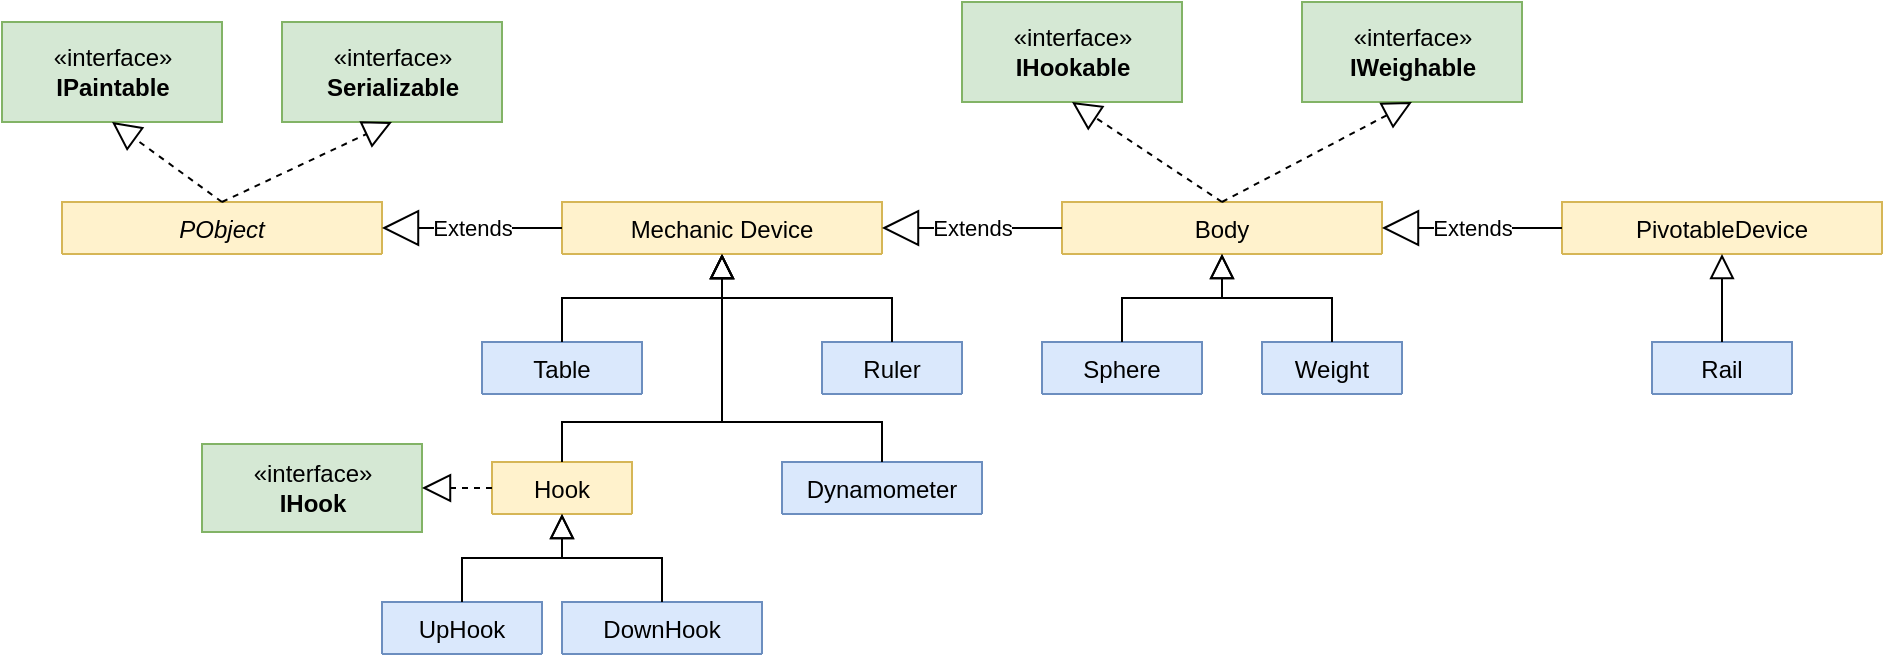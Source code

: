 <mxfile version="14.5.6" type="github">
  <diagram id="C5RBs43oDa-KdzZeNtuy" name="Page-1">
    <mxGraphModel dx="1117" dy="576" grid="1" gridSize="10" guides="1" tooltips="1" connect="1" arrows="1" fold="1" page="1" pageScale="1" pageWidth="827" pageHeight="1169" math="0" shadow="0">
      <root>
        <mxCell id="WIyWlLk6GJQsqaUBKTNV-0" />
        <mxCell id="WIyWlLk6GJQsqaUBKTNV-1" parent="WIyWlLk6GJQsqaUBKTNV-0" />
        <mxCell id="zkfFHV4jXpPFQw0GAbJ--0" value="PObject" style="swimlane;fontStyle=2;align=center;verticalAlign=top;childLayout=stackLayout;horizontal=1;startSize=26;horizontalStack=0;resizeParent=1;resizeLast=0;collapsible=1;marginBottom=0;rounded=0;shadow=0;strokeWidth=1;fillColor=#fff2cc;strokeColor=#d6b656;" parent="WIyWlLk6GJQsqaUBKTNV-1" vertex="1" collapsed="1">
          <mxGeometry x="220" y="120" width="160" height="26" as="geometry">
            <mxRectangle x="220" y="120" width="160" height="234" as="alternateBounds" />
          </mxGeometry>
        </mxCell>
        <mxCell id="zkfFHV4jXpPFQw0GAbJ--1" value="int zIndex" style="text;align=left;verticalAlign=top;spacingLeft=4;spacingRight=4;overflow=hidden;rotatable=0;points=[[0,0.5],[1,0.5]];portConstraint=eastwest;" parent="zkfFHV4jXpPFQw0GAbJ--0" vertex="1">
          <mxGeometry y="26" width="160" height="26" as="geometry" />
        </mxCell>
        <mxCell id="zkfFHV4jXpPFQw0GAbJ--2" value="PObject holder" style="text;align=left;verticalAlign=top;spacingLeft=4;spacingRight=4;overflow=hidden;rotatable=0;points=[[0,0.5],[1,0.5]];portConstraint=eastwest;rounded=0;shadow=0;html=0;" parent="zkfFHV4jXpPFQw0GAbJ--0" vertex="1">
          <mxGeometry y="52" width="160" height="26" as="geometry" />
        </mxCell>
        <mxCell id="zkfFHV4jXpPFQw0GAbJ--3" value="ArrayList&lt;PObject&gt; inside" style="text;align=left;verticalAlign=top;spacingLeft=4;spacingRight=4;overflow=hidden;rotatable=0;points=[[0,0.5],[1,0.5]];portConstraint=eastwest;rounded=0;shadow=0;html=0;" parent="zkfFHV4jXpPFQw0GAbJ--0" vertex="1">
          <mxGeometry y="78" width="160" height="26" as="geometry" />
        </mxCell>
        <mxCell id="zkfFHV4jXpPFQw0GAbJ--5" value="Point pos" style="text;align=left;verticalAlign=top;spacingLeft=4;spacingRight=4;overflow=hidden;rotatable=0;points=[[0,0.5],[1,0.5]];portConstraint=eastwest;" parent="zkfFHV4jXpPFQw0GAbJ--0" vertex="1">
          <mxGeometry y="104" width="160" height="26" as="geometry" />
        </mxCell>
        <mxCell id="joIwmh0L8QfDo_9QI74g-3" value="Dimension size" style="text;align=left;verticalAlign=top;spacingLeft=4;spacingRight=4;overflow=hidden;rotatable=0;points=[[0,0.5],[1,0.5]];portConstraint=eastwest;rounded=0;shadow=0;html=0;" vertex="1" parent="zkfFHV4jXpPFQw0GAbJ--0">
          <mxGeometry y="130" width="160" height="26" as="geometry" />
        </mxCell>
        <mxCell id="joIwmh0L8QfDo_9QI74g-4" value="boolean movable" style="text;align=left;verticalAlign=top;spacingLeft=4;spacingRight=4;overflow=hidden;rotatable=0;points=[[0,0.5],[1,0.5]];portConstraint=eastwest;rounded=0;shadow=0;html=0;" vertex="1" parent="zkfFHV4jXpPFQw0GAbJ--0">
          <mxGeometry y="156" width="160" height="26" as="geometry" />
        </mxCell>
        <mxCell id="joIwmh0L8QfDo_9QI74g-5" value="Paint p" style="text;align=left;verticalAlign=top;spacingLeft=4;spacingRight=4;overflow=hidden;rotatable=0;points=[[0,0.5],[1,0.5]];portConstraint=eastwest;rounded=0;shadow=0;html=0;" vertex="1" parent="zkfFHV4jXpPFQw0GAbJ--0">
          <mxGeometry y="182" width="160" height="26" as="geometry" />
        </mxCell>
        <mxCell id="joIwmh0L8QfDo_9QI74g-6" value="String info" style="text;align=left;verticalAlign=top;spacingLeft=4;spacingRight=4;overflow=hidden;rotatable=0;points=[[0,0.5],[1,0.5]];portConstraint=eastwest;rounded=0;shadow=0;html=0;" vertex="1" parent="zkfFHV4jXpPFQw0GAbJ--0">
          <mxGeometry y="208" width="160" height="26" as="geometry" />
        </mxCell>
        <mxCell id="zkfFHV4jXpPFQw0GAbJ--6" value="Dynamometer" style="swimlane;fontStyle=0;align=center;verticalAlign=top;childLayout=stackLayout;horizontal=1;startSize=26;horizontalStack=0;resizeParent=1;resizeLast=0;collapsible=1;marginBottom=0;rounded=0;shadow=0;strokeWidth=1;fillColor=#dae8fc;strokeColor=#6c8ebf;" parent="WIyWlLk6GJQsqaUBKTNV-1" vertex="1" collapsed="1">
          <mxGeometry x="580" y="250" width="100" height="26" as="geometry">
            <mxRectangle x="254" y="250" width="160" height="40" as="alternateBounds" />
          </mxGeometry>
        </mxCell>
        <mxCell id="zkfFHV4jXpPFQw0GAbJ--12" value="" style="endArrow=block;endSize=10;endFill=0;shadow=0;strokeWidth=1;rounded=0;edgeStyle=elbowEdgeStyle;elbow=vertical;entryX=0.5;entryY=1;entryDx=0;entryDy=0;exitX=0.5;exitY=0;exitDx=0;exitDy=0;" parent="WIyWlLk6GJQsqaUBKTNV-1" source="zkfFHV4jXpPFQw0GAbJ--6" target="zkfFHV4jXpPFQw0GAbJ--17" edge="1">
          <mxGeometry width="160" relative="1" as="geometry">
            <mxPoint x="200" y="203" as="sourcePoint" />
            <mxPoint x="200" y="203" as="targetPoint" />
            <Array as="points">
              <mxPoint x="640" y="230" />
              <mxPoint x="425" y="230" />
              <mxPoint x="530" y="240" />
            </Array>
          </mxGeometry>
        </mxCell>
        <mxCell id="zkfFHV4jXpPFQw0GAbJ--13" value="Table" style="swimlane;fontStyle=0;align=center;verticalAlign=top;childLayout=stackLayout;horizontal=1;startSize=26;horizontalStack=0;resizeParent=1;resizeLast=0;collapsible=1;marginBottom=0;rounded=0;shadow=0;strokeWidth=1;fillColor=#dae8fc;strokeColor=#6c8ebf;" parent="WIyWlLk6GJQsqaUBKTNV-1" vertex="1" collapsed="1">
          <mxGeometry x="430" y="190" width="80" height="26" as="geometry">
            <mxRectangle x="640" y="250" width="160" height="70" as="alternateBounds" />
          </mxGeometry>
        </mxCell>
        <mxCell id="zkfFHV4jXpPFQw0GAbJ--16" value="" style="endArrow=block;endSize=10;endFill=0;shadow=0;strokeWidth=1;rounded=0;edgeStyle=elbowEdgeStyle;elbow=vertical;entryX=0.5;entryY=1;entryDx=0;entryDy=0;" parent="WIyWlLk6GJQsqaUBKTNV-1" source="zkfFHV4jXpPFQw0GAbJ--13" target="zkfFHV4jXpPFQw0GAbJ--17" edge="1">
          <mxGeometry width="160" relative="1" as="geometry">
            <mxPoint x="210" y="373" as="sourcePoint" />
            <mxPoint x="310" y="271" as="targetPoint" />
          </mxGeometry>
        </mxCell>
        <mxCell id="zkfFHV4jXpPFQw0GAbJ--17" value="Mechanic Device" style="swimlane;fontStyle=0;align=center;verticalAlign=top;childLayout=stackLayout;horizontal=1;startSize=26;horizontalStack=0;resizeParent=1;resizeLast=0;collapsible=1;marginBottom=0;rounded=0;shadow=0;strokeWidth=1;fillColor=#fff2cc;strokeColor=#d6b656;" parent="WIyWlLk6GJQsqaUBKTNV-1" vertex="1" collapsed="1">
          <mxGeometry x="470" y="120" width="160" height="26" as="geometry">
            <mxRectangle x="440" y="120" width="150" height="234" as="alternateBounds" />
          </mxGeometry>
        </mxCell>
        <mxCell id="joIwmh0L8QfDo_9QI74g-16" value="boolean lockable" style="text;align=left;verticalAlign=top;spacingLeft=4;spacingRight=4;overflow=hidden;rotatable=0;points=[[0,0.5],[1,0.5]];portConstraint=eastwest;" vertex="1" parent="zkfFHV4jXpPFQw0GAbJ--17">
          <mxGeometry y="26" width="160" height="26" as="geometry" />
        </mxCell>
        <mxCell id="joIwmh0L8QfDo_9QI74g-17" value="boolean hasHook" style="text;align=left;verticalAlign=top;spacingLeft=4;spacingRight=4;overflow=hidden;rotatable=0;points=[[0,0.5],[1,0.5]];portConstraint=eastwest;rounded=0;shadow=0;html=0;" vertex="1" parent="zkfFHV4jXpPFQw0GAbJ--17">
          <mxGeometry y="52" width="160" height="26" as="geometry" />
        </mxCell>
        <mxCell id="joIwmh0L8QfDo_9QI74g-22" value="boolean isFree" style="text;align=left;verticalAlign=top;spacingLeft=4;spacingRight=4;overflow=hidden;rotatable=0;points=[[0,0.5],[1,0.5]];portConstraint=eastwest;rounded=0;shadow=0;html=0;" vertex="1" parent="zkfFHV4jXpPFQw0GAbJ--17">
          <mxGeometry y="78" width="160" height="26" as="geometry" />
        </mxCell>
        <mxCell id="joIwmh0L8QfDo_9QI74g-21" value="int xLocked,yLocked" style="text;align=left;verticalAlign=top;spacingLeft=4;spacingRight=4;overflow=hidden;rotatable=0;points=[[0,0.5],[1,0.5]];portConstraint=eastwest;rounded=0;shadow=0;html=0;" vertex="1" parent="zkfFHV4jXpPFQw0GAbJ--17">
          <mxGeometry y="104" width="160" height="26" as="geometry" />
        </mxCell>
        <mxCell id="joIwmh0L8QfDo_9QI74g-20" value="x0, y0" style="text;align=left;verticalAlign=top;spacingLeft=4;spacingRight=4;overflow=hidden;rotatable=0;points=[[0,0.5],[1,0.5]];portConstraint=eastwest;rounded=0;shadow=0;html=0;" vertex="1" parent="zkfFHV4jXpPFQw0GAbJ--17">
          <mxGeometry y="130" width="160" height="26" as="geometry" />
        </mxCell>
        <mxCell id="joIwmh0L8QfDo_9QI74g-19" value="MechanicDevice holder" style="text;align=left;verticalAlign=top;spacingLeft=4;spacingRight=4;overflow=hidden;rotatable=0;points=[[0,0.5],[1,0.5]];portConstraint=eastwest;" vertex="1" parent="zkfFHV4jXpPFQw0GAbJ--17">
          <mxGeometry y="156" width="160" height="26" as="geometry" />
        </mxCell>
        <mxCell id="joIwmh0L8QfDo_9QI74g-18" value="Hook hook" style="text;align=left;verticalAlign=top;spacingLeft=4;spacingRight=4;overflow=hidden;rotatable=0;points=[[0,0.5],[1,0.5]];portConstraint=eastwest;rounded=0;shadow=0;html=0;" vertex="1" parent="zkfFHV4jXpPFQw0GAbJ--17">
          <mxGeometry y="182" width="160" height="26" as="geometry" />
        </mxCell>
        <mxCell id="joIwmh0L8QfDo_9QI74g-30" value="Point center" style="text;align=left;verticalAlign=top;spacingLeft=4;spacingRight=4;overflow=hidden;rotatable=0;points=[[0,0.5],[1,0.5]];portConstraint=eastwest;rounded=0;shadow=0;html=0;" vertex="1" parent="zkfFHV4jXpPFQw0GAbJ--17">
          <mxGeometry y="208" width="160" height="26" as="geometry" />
        </mxCell>
        <mxCell id="joIwmh0L8QfDo_9QI74g-32" value="Body" style="swimlane;fontStyle=0;align=center;verticalAlign=top;childLayout=stackLayout;horizontal=1;startSize=26;horizontalStack=0;resizeParent=1;resizeLast=0;collapsible=1;marginBottom=0;rounded=0;shadow=0;strokeWidth=1;fillColor=#fff2cc;strokeColor=#d6b656;" vertex="1" collapsed="1" parent="WIyWlLk6GJQsqaUBKTNV-1">
          <mxGeometry x="720" y="120" width="160" height="26" as="geometry">
            <mxRectangle x="720" y="120" width="200" height="210" as="alternateBounds" />
          </mxGeometry>
        </mxCell>
        <mxCell id="joIwmh0L8QfDo_9QI74g-34" value="double mass" style="text;align=left;verticalAlign=top;spacingLeft=4;spacingRight=4;overflow=hidden;rotatable=0;points=[[0,0.5],[1,0.5]];portConstraint=eastwest;rounded=0;shadow=0;html=0;" vertex="1" parent="joIwmh0L8QfDo_9QI74g-32">
          <mxGeometry y="26" width="160" height="26" as="geometry" />
        </mxCell>
        <mxCell id="joIwmh0L8QfDo_9QI74g-35" value="double weight" style="text;align=left;verticalAlign=top;spacingLeft=4;spacingRight=4;overflow=hidden;rotatable=0;points=[[0,0.5],[1,0.5]];portConstraint=eastwest;rounded=0;shadow=0;html=0;" vertex="1" parent="joIwmh0L8QfDo_9QI74g-32">
          <mxGeometry y="52" width="160" height="26" as="geometry" />
        </mxCell>
        <mxCell id="joIwmh0L8QfDo_9QI74g-36" value="double volume" style="text;align=left;verticalAlign=top;spacingLeft=4;spacingRight=4;overflow=hidden;rotatable=0;points=[[0,0.5],[1,0.5]];portConstraint=eastwest;rounded=0;shadow=0;html=0;" vertex="1" parent="joIwmh0L8QfDo_9QI74g-32">
          <mxGeometry y="78" width="160" height="26" as="geometry" />
        </mxCell>
        <mxCell id="joIwmh0L8QfDo_9QI74g-37" value="double density" style="text;align=left;verticalAlign=top;spacingLeft=4;spacingRight=4;overflow=hidden;rotatable=0;points=[[0,0.5],[1,0.5]];portConstraint=eastwest;rounded=0;shadow=0;html=0;" vertex="1" parent="joIwmh0L8QfDo_9QI74g-32">
          <mxGeometry y="104" width="160" height="26" as="geometry" />
        </mxCell>
        <mxCell id="joIwmh0L8QfDo_9QI74g-38" value="boolean isWeighable" style="text;align=left;verticalAlign=top;spacingLeft=4;spacingRight=4;overflow=hidden;rotatable=0;points=[[0,0.5],[1,0.5]];portConstraint=eastwest;" vertex="1" parent="joIwmh0L8QfDo_9QI74g-32">
          <mxGeometry y="130" width="160" height="26" as="geometry" />
        </mxCell>
        <mxCell id="joIwmh0L8QfDo_9QI74g-39" value="int label" style="text;align=left;verticalAlign=top;spacingLeft=4;spacingRight=4;overflow=hidden;rotatable=0;points=[[0,0.5],[1,0.5]];portConstraint=eastwest;rounded=0;shadow=0;html=0;" vertex="1" parent="joIwmh0L8QfDo_9QI74g-32">
          <mxGeometry y="156" width="160" height="26" as="geometry" />
        </mxCell>
        <mxCell id="joIwmh0L8QfDo_9QI74g-40" value="int indexWeight" style="text;align=left;verticalAlign=top;spacingLeft=4;spacingRight=4;overflow=hidden;rotatable=0;points=[[0,0.5],[1,0.5]];portConstraint=eastwest;rounded=0;shadow=0;html=0;" vertex="1" parent="joIwmh0L8QfDo_9QI74g-32">
          <mxGeometry y="182" width="160" height="26" as="geometry" />
        </mxCell>
        <mxCell id="joIwmh0L8QfDo_9QI74g-43" value="Extends" style="endArrow=block;endSize=16;endFill=0;html=1;exitX=0;exitY=0.5;exitDx=0;exitDy=0;entryX=1;entryY=0.5;entryDx=0;entryDy=0;" edge="1" parent="WIyWlLk6GJQsqaUBKTNV-1" source="zkfFHV4jXpPFQw0GAbJ--17" target="zkfFHV4jXpPFQw0GAbJ--0">
          <mxGeometry width="160" relative="1" as="geometry">
            <mxPoint x="430" y="330" as="sourcePoint" />
            <mxPoint x="590" y="330" as="targetPoint" />
          </mxGeometry>
        </mxCell>
        <mxCell id="joIwmh0L8QfDo_9QI74g-44" value="Extends" style="endArrow=block;endSize=16;endFill=0;html=1;entryX=1;entryY=0.5;entryDx=0;entryDy=0;exitX=0;exitY=0.5;exitDx=0;exitDy=0;" edge="1" parent="WIyWlLk6GJQsqaUBKTNV-1" source="joIwmh0L8QfDo_9QI74g-32" target="zkfFHV4jXpPFQw0GAbJ--17">
          <mxGeometry width="160" relative="1" as="geometry">
            <mxPoint x="690" y="110" as="sourcePoint" />
            <mxPoint x="630" y="132.5" as="targetPoint" />
          </mxGeometry>
        </mxCell>
        <mxCell id="joIwmh0L8QfDo_9QI74g-45" value="«interface»&lt;br&gt;&lt;b&gt;IPaintable&lt;/b&gt;" style="html=1;fillColor=#d5e8d4;strokeColor=#82b366;" vertex="1" parent="WIyWlLk6GJQsqaUBKTNV-1">
          <mxGeometry x="190" y="30" width="110" height="50" as="geometry" />
        </mxCell>
        <mxCell id="joIwmh0L8QfDo_9QI74g-46" value="«interface»&lt;br&gt;&lt;b&gt;Serializable&lt;/b&gt;" style="html=1;fillColor=#d5e8d4;strokeColor=#82b366;" vertex="1" parent="WIyWlLk6GJQsqaUBKTNV-1">
          <mxGeometry x="330" y="30" width="110" height="50" as="geometry" />
        </mxCell>
        <mxCell id="joIwmh0L8QfDo_9QI74g-47" value="«interface»&lt;br&gt;&lt;b&gt;IHookable&lt;/b&gt;" style="html=1;fillColor=#d5e8d4;strokeColor=#82b366;" vertex="1" parent="WIyWlLk6GJQsqaUBKTNV-1">
          <mxGeometry x="670" y="20" width="110" height="50" as="geometry" />
        </mxCell>
        <mxCell id="joIwmh0L8QfDo_9QI74g-48" value="«interface»&lt;br&gt;&lt;b&gt;IWeighable&lt;/b&gt;" style="html=1;fillColor=#d5e8d4;strokeColor=#82b366;" vertex="1" parent="WIyWlLk6GJQsqaUBKTNV-1">
          <mxGeometry x="840" y="20" width="110" height="50" as="geometry" />
        </mxCell>
        <mxCell id="joIwmh0L8QfDo_9QI74g-49" value="" style="endArrow=block;dashed=1;endFill=0;endSize=12;html=1;exitX=0.5;exitY=0;exitDx=0;exitDy=0;entryX=0.5;entryY=1;entryDx=0;entryDy=0;" edge="1" parent="WIyWlLk6GJQsqaUBKTNV-1" source="zkfFHV4jXpPFQw0GAbJ--0" target="joIwmh0L8QfDo_9QI74g-45">
          <mxGeometry width="160" relative="1" as="geometry">
            <mxPoint x="540" y="210" as="sourcePoint" />
            <mxPoint x="700" y="210" as="targetPoint" />
          </mxGeometry>
        </mxCell>
        <mxCell id="joIwmh0L8QfDo_9QI74g-50" value="" style="endArrow=block;dashed=1;endFill=0;endSize=12;html=1;exitX=0.5;exitY=0;exitDx=0;exitDy=0;entryX=0.5;entryY=1;entryDx=0;entryDy=0;" edge="1" parent="WIyWlLk6GJQsqaUBKTNV-1" source="zkfFHV4jXpPFQw0GAbJ--0" target="joIwmh0L8QfDo_9QI74g-46">
          <mxGeometry width="160" relative="1" as="geometry">
            <mxPoint x="310" y="130" as="sourcePoint" />
            <mxPoint x="255" y="90" as="targetPoint" />
          </mxGeometry>
        </mxCell>
        <mxCell id="joIwmh0L8QfDo_9QI74g-51" value="" style="endArrow=block;dashed=1;endFill=0;endSize=12;html=1;exitX=0.5;exitY=0;exitDx=0;exitDy=0;entryX=0.5;entryY=1;entryDx=0;entryDy=0;" edge="1" parent="WIyWlLk6GJQsqaUBKTNV-1" source="joIwmh0L8QfDo_9QI74g-32" target="joIwmh0L8QfDo_9QI74g-47">
          <mxGeometry width="160" relative="1" as="geometry">
            <mxPoint x="310" y="130" as="sourcePoint" />
            <mxPoint x="395" y="90" as="targetPoint" />
          </mxGeometry>
        </mxCell>
        <mxCell id="joIwmh0L8QfDo_9QI74g-52" value="" style="endArrow=block;dashed=1;endFill=0;endSize=12;html=1;exitX=0.5;exitY=0;exitDx=0;exitDy=0;entryX=0.5;entryY=1;entryDx=0;entryDy=0;" edge="1" parent="WIyWlLk6GJQsqaUBKTNV-1" source="joIwmh0L8QfDo_9QI74g-32" target="joIwmh0L8QfDo_9QI74g-48">
          <mxGeometry width="160" relative="1" as="geometry">
            <mxPoint x="810" y="130" as="sourcePoint" />
            <mxPoint x="735" y="80" as="targetPoint" />
          </mxGeometry>
        </mxCell>
        <mxCell id="joIwmh0L8QfDo_9QI74g-53" value="PivotableDevice" style="swimlane;fontStyle=0;align=center;verticalAlign=top;childLayout=stackLayout;horizontal=1;startSize=26;horizontalStack=0;resizeParent=1;resizeLast=0;collapsible=1;marginBottom=0;rounded=0;shadow=0;strokeWidth=1;fillColor=#fff2cc;strokeColor=#d6b656;" vertex="1" collapsed="1" parent="WIyWlLk6GJQsqaUBKTNV-1">
          <mxGeometry x="970" y="120" width="160" height="26" as="geometry">
            <mxRectangle x="970" y="120" width="200" height="164" as="alternateBounds" />
          </mxGeometry>
        </mxCell>
        <mxCell id="joIwmh0L8QfDo_9QI74g-54" value="Point point1" style="text;align=left;verticalAlign=top;spacingLeft=4;spacingRight=4;overflow=hidden;rotatable=0;points=[[0,0.5],[1,0.5]];portConstraint=eastwest;rounded=0;shadow=0;html=0;" vertex="1" parent="joIwmh0L8QfDo_9QI74g-53">
          <mxGeometry y="26" width="160" height="26" as="geometry" />
        </mxCell>
        <mxCell id="joIwmh0L8QfDo_9QI74g-71" value="Point point2" style="text;align=left;verticalAlign=top;spacingLeft=4;spacingRight=4;overflow=hidden;rotatable=0;points=[[0,0.5],[1,0.5]];portConstraint=eastwest;rounded=0;shadow=0;html=0;" vertex="1" parent="joIwmh0L8QfDo_9QI74g-53">
          <mxGeometry y="52" width="160" height="26" as="geometry" />
        </mxCell>
        <mxCell id="joIwmh0L8QfDo_9QI74g-72" value="Point point3" style="text;align=left;verticalAlign=top;spacingLeft=4;spacingRight=4;overflow=hidden;rotatable=0;points=[[0,0.5],[1,0.5]];portConstraint=eastwest;rounded=0;shadow=0;html=0;" vertex="1" parent="joIwmh0L8QfDo_9QI74g-53">
          <mxGeometry y="78" width="160" height="26" as="geometry" />
        </mxCell>
        <mxCell id="joIwmh0L8QfDo_9QI74g-73" value="Point O" style="text;align=left;verticalAlign=top;spacingLeft=4;spacingRight=4;overflow=hidden;rotatable=0;points=[[0,0.5],[1,0.5]];portConstraint=eastwest;rounded=0;shadow=0;html=0;" vertex="1" parent="joIwmh0L8QfDo_9QI74g-53">
          <mxGeometry y="104" width="160" height="30" as="geometry" />
        </mxCell>
        <mxCell id="joIwmh0L8QfDo_9QI74g-75" value="double angle" style="text;align=left;verticalAlign=top;spacingLeft=4;spacingRight=4;overflow=hidden;rotatable=0;points=[[0,0.5],[1,0.5]];portConstraint=eastwest;rounded=0;shadow=0;html=0;" vertex="1" parent="joIwmh0L8QfDo_9QI74g-53">
          <mxGeometry y="134" width="160" height="30" as="geometry" />
        </mxCell>
        <mxCell id="joIwmh0L8QfDo_9QI74g-61" value="Extends" style="endArrow=block;endSize=16;endFill=0;html=1;exitX=0;exitY=0.5;exitDx=0;exitDy=0;entryX=1;entryY=0.5;entryDx=0;entryDy=0;" edge="1" parent="WIyWlLk6GJQsqaUBKTNV-1" source="joIwmh0L8QfDo_9QI74g-53" target="joIwmh0L8QfDo_9QI74g-32">
          <mxGeometry width="160" relative="1" as="geometry">
            <mxPoint x="940" y="110" as="sourcePoint" />
            <mxPoint x="890" y="220" as="targetPoint" />
          </mxGeometry>
        </mxCell>
        <mxCell id="joIwmh0L8QfDo_9QI74g-78" value="Hook" style="swimlane;fontStyle=0;align=center;verticalAlign=top;childLayout=stackLayout;horizontal=1;startSize=26;horizontalStack=0;resizeParent=1;resizeLast=0;collapsible=1;marginBottom=0;rounded=0;shadow=0;strokeWidth=1;fillColor=#fff2cc;strokeColor=#d6b656;" vertex="1" collapsed="1" parent="WIyWlLk6GJQsqaUBKTNV-1">
          <mxGeometry x="435" y="250" width="70" height="26" as="geometry">
            <mxRectangle x="254" y="250" width="160" height="40" as="alternateBounds" />
          </mxGeometry>
        </mxCell>
        <mxCell id="joIwmh0L8QfDo_9QI74g-79" value="Ruler" style="swimlane;fontStyle=0;align=center;verticalAlign=top;childLayout=stackLayout;horizontal=1;startSize=26;horizontalStack=0;resizeParent=1;resizeLast=0;collapsible=1;marginBottom=0;rounded=0;shadow=0;strokeWidth=1;fillColor=#dae8fc;strokeColor=#6c8ebf;" vertex="1" collapsed="1" parent="WIyWlLk6GJQsqaUBKTNV-1">
          <mxGeometry x="600" y="190" width="70" height="26" as="geometry">
            <mxRectangle x="640" y="250" width="160" height="70" as="alternateBounds" />
          </mxGeometry>
        </mxCell>
        <mxCell id="joIwmh0L8QfDo_9QI74g-80" value="" style="endArrow=block;endSize=10;endFill=0;shadow=0;strokeWidth=1;rounded=0;edgeStyle=elbowEdgeStyle;elbow=vertical;entryX=0.5;entryY=1;entryDx=0;entryDy=0;exitX=0.5;exitY=0;exitDx=0;exitDy=0;" edge="1" parent="WIyWlLk6GJQsqaUBKTNV-1" source="joIwmh0L8QfDo_9QI74g-79" target="zkfFHV4jXpPFQw0GAbJ--17">
          <mxGeometry width="160" relative="1" as="geometry">
            <mxPoint x="435" y="200" as="sourcePoint" />
            <mxPoint x="560" y="156" as="targetPoint" />
          </mxGeometry>
        </mxCell>
        <mxCell id="joIwmh0L8QfDo_9QI74g-81" value="" style="endArrow=block;endSize=10;endFill=0;shadow=0;strokeWidth=1;rounded=0;edgeStyle=elbowEdgeStyle;elbow=vertical;exitX=0.5;exitY=0;exitDx=0;exitDy=0;entryX=0.5;entryY=1;entryDx=0;entryDy=0;" edge="1" parent="WIyWlLk6GJQsqaUBKTNV-1" source="joIwmh0L8QfDo_9QI74g-78" target="zkfFHV4jXpPFQw0GAbJ--17">
          <mxGeometry width="160" relative="1" as="geometry">
            <mxPoint x="435" y="260" as="sourcePoint" />
            <mxPoint x="550" y="150" as="targetPoint" />
            <Array as="points">
              <mxPoint x="470" y="230" />
              <mxPoint x="650" y="230" />
              <mxPoint x="435" y="240" />
              <mxPoint x="540" y="250" />
            </Array>
          </mxGeometry>
        </mxCell>
        <mxCell id="joIwmh0L8QfDo_9QI74g-82" value="UpHook" style="swimlane;fontStyle=0;align=center;verticalAlign=top;childLayout=stackLayout;horizontal=1;startSize=26;horizontalStack=0;resizeParent=1;resizeLast=0;collapsible=1;marginBottom=0;rounded=0;shadow=0;strokeWidth=1;fillColor=#dae8fc;strokeColor=#6c8ebf;" vertex="1" collapsed="1" parent="WIyWlLk6GJQsqaUBKTNV-1">
          <mxGeometry x="380" y="320" width="80" height="26" as="geometry">
            <mxRectangle x="640" y="250" width="160" height="70" as="alternateBounds" />
          </mxGeometry>
        </mxCell>
        <mxCell id="joIwmh0L8QfDo_9QI74g-83" value="DownHook" style="swimlane;fontStyle=0;align=center;verticalAlign=top;childLayout=stackLayout;horizontal=1;startSize=26;horizontalStack=0;resizeParent=1;resizeLast=0;collapsible=1;marginBottom=0;rounded=0;shadow=0;strokeWidth=1;fillColor=#dae8fc;strokeColor=#6c8ebf;" vertex="1" collapsed="1" parent="WIyWlLk6GJQsqaUBKTNV-1">
          <mxGeometry x="470" y="320" width="100" height="26" as="geometry">
            <mxRectangle x="640" y="250" width="160" height="70" as="alternateBounds" />
          </mxGeometry>
        </mxCell>
        <mxCell id="joIwmh0L8QfDo_9QI74g-84" value="" style="endArrow=block;endSize=10;endFill=0;shadow=0;strokeWidth=1;rounded=0;edgeStyle=elbowEdgeStyle;elbow=vertical;entryX=0.5;entryY=1;entryDx=0;entryDy=0;exitX=0.5;exitY=0;exitDx=0;exitDy=0;" edge="1" parent="WIyWlLk6GJQsqaUBKTNV-1" source="joIwmh0L8QfDo_9QI74g-83" target="joIwmh0L8QfDo_9QI74g-78">
          <mxGeometry width="160" relative="1" as="geometry">
            <mxPoint x="695" y="200" as="sourcePoint" />
            <mxPoint x="560" y="156" as="targetPoint" />
          </mxGeometry>
        </mxCell>
        <mxCell id="joIwmh0L8QfDo_9QI74g-85" value="" style="endArrow=block;endSize=10;endFill=0;shadow=0;strokeWidth=1;rounded=0;edgeStyle=elbowEdgeStyle;elbow=vertical;exitX=0.5;exitY=0;exitDx=0;exitDy=0;entryX=0.5;entryY=1;entryDx=0;entryDy=0;" edge="1" parent="WIyWlLk6GJQsqaUBKTNV-1" source="joIwmh0L8QfDo_9QI74g-82" target="joIwmh0L8QfDo_9QI74g-78">
          <mxGeometry width="160" relative="1" as="geometry">
            <mxPoint x="825" y="330" as="sourcePoint" />
            <mxPoint x="690" y="280" as="targetPoint" />
          </mxGeometry>
        </mxCell>
        <mxCell id="joIwmh0L8QfDo_9QI74g-86" value="«interface»&lt;br&gt;&lt;b&gt;IHook&lt;/b&gt;" style="html=1;fillColor=#d5e8d4;strokeColor=#82b366;" vertex="1" parent="WIyWlLk6GJQsqaUBKTNV-1">
          <mxGeometry x="290" y="241" width="110" height="44" as="geometry" />
        </mxCell>
        <mxCell id="joIwmh0L8QfDo_9QI74g-87" value="" style="endArrow=block;dashed=1;endFill=0;endSize=12;html=1;exitX=0;exitY=0.5;exitDx=0;exitDy=0;entryX=1;entryY=0.5;entryDx=0;entryDy=0;" edge="1" parent="WIyWlLk6GJQsqaUBKTNV-1" source="joIwmh0L8QfDo_9QI74g-78" target="joIwmh0L8QfDo_9QI74g-86">
          <mxGeometry width="160" relative="1" as="geometry">
            <mxPoint x="560" y="210" as="sourcePoint" />
            <mxPoint x="720" y="210" as="targetPoint" />
          </mxGeometry>
        </mxCell>
        <mxCell id="joIwmh0L8QfDo_9QI74g-88" value="Sphere" style="swimlane;fontStyle=0;align=center;verticalAlign=top;childLayout=stackLayout;horizontal=1;startSize=26;horizontalStack=0;resizeParent=1;resizeLast=0;collapsible=1;marginBottom=0;rounded=0;shadow=0;strokeWidth=1;fillColor=#dae8fc;strokeColor=#6c8ebf;" vertex="1" collapsed="1" parent="WIyWlLk6GJQsqaUBKTNV-1">
          <mxGeometry x="710" y="190" width="80" height="26" as="geometry">
            <mxRectangle x="640" y="250" width="160" height="70" as="alternateBounds" />
          </mxGeometry>
        </mxCell>
        <mxCell id="joIwmh0L8QfDo_9QI74g-89" value="Weight" style="swimlane;fontStyle=0;align=center;verticalAlign=top;childLayout=stackLayout;horizontal=1;startSize=26;horizontalStack=0;resizeParent=1;resizeLast=0;collapsible=1;marginBottom=0;rounded=0;shadow=0;strokeWidth=1;fillColor=#dae8fc;strokeColor=#6c8ebf;" vertex="1" collapsed="1" parent="WIyWlLk6GJQsqaUBKTNV-1">
          <mxGeometry x="820" y="190" width="70" height="26" as="geometry">
            <mxRectangle x="640" y="250" width="160" height="70" as="alternateBounds" />
          </mxGeometry>
        </mxCell>
        <mxCell id="joIwmh0L8QfDo_9QI74g-90" value="" style="endArrow=block;endSize=10;endFill=0;shadow=0;strokeWidth=1;rounded=0;edgeStyle=elbowEdgeStyle;elbow=vertical;entryX=0.5;entryY=1;entryDx=0;entryDy=0;exitX=0.5;exitY=0;exitDx=0;exitDy=0;" edge="1" parent="WIyWlLk6GJQsqaUBKTNV-1" source="joIwmh0L8QfDo_9QI74g-89" target="joIwmh0L8QfDo_9QI74g-32">
          <mxGeometry width="160" relative="1" as="geometry">
            <mxPoint x="885" y="190" as="sourcePoint" />
            <mxPoint x="800" y="146" as="targetPoint" />
          </mxGeometry>
        </mxCell>
        <mxCell id="joIwmh0L8QfDo_9QI74g-91" value="" style="endArrow=block;endSize=10;endFill=0;shadow=0;strokeWidth=1;rounded=0;edgeStyle=elbowEdgeStyle;elbow=vertical;entryX=0.5;entryY=1;entryDx=0;entryDy=0;exitX=0.5;exitY=0;exitDx=0;exitDy=0;" edge="1" parent="WIyWlLk6GJQsqaUBKTNV-1" source="joIwmh0L8QfDo_9QI74g-88" target="joIwmh0L8QfDo_9QI74g-32">
          <mxGeometry width="160" relative="1" as="geometry">
            <mxPoint x="905" y="200" as="sourcePoint" />
            <mxPoint x="810" y="156" as="targetPoint" />
          </mxGeometry>
        </mxCell>
        <mxCell id="joIwmh0L8QfDo_9QI74g-92" value="Rail" style="swimlane;fontStyle=0;align=center;verticalAlign=top;childLayout=stackLayout;horizontal=1;startSize=26;horizontalStack=0;resizeParent=1;resizeLast=0;collapsible=1;marginBottom=0;rounded=0;shadow=0;strokeWidth=1;fillColor=#dae8fc;strokeColor=#6c8ebf;" vertex="1" collapsed="1" parent="WIyWlLk6GJQsqaUBKTNV-1">
          <mxGeometry x="1015" y="190" width="70" height="26" as="geometry">
            <mxRectangle x="640" y="250" width="160" height="70" as="alternateBounds" />
          </mxGeometry>
        </mxCell>
        <mxCell id="joIwmh0L8QfDo_9QI74g-93" value="" style="endArrow=block;endSize=10;endFill=0;shadow=0;strokeWidth=1;rounded=0;edgeStyle=elbowEdgeStyle;elbow=vertical;entryX=0.5;entryY=1;entryDx=0;entryDy=0;exitX=0.5;exitY=0;exitDx=0;exitDy=0;" edge="1" parent="WIyWlLk6GJQsqaUBKTNV-1" source="joIwmh0L8QfDo_9QI74g-92" target="joIwmh0L8QfDo_9QI74g-53">
          <mxGeometry width="160" relative="1" as="geometry">
            <mxPoint x="1045" y="190" as="sourcePoint" />
            <mxPoint x="990" y="146" as="targetPoint" />
          </mxGeometry>
        </mxCell>
      </root>
    </mxGraphModel>
  </diagram>
</mxfile>
